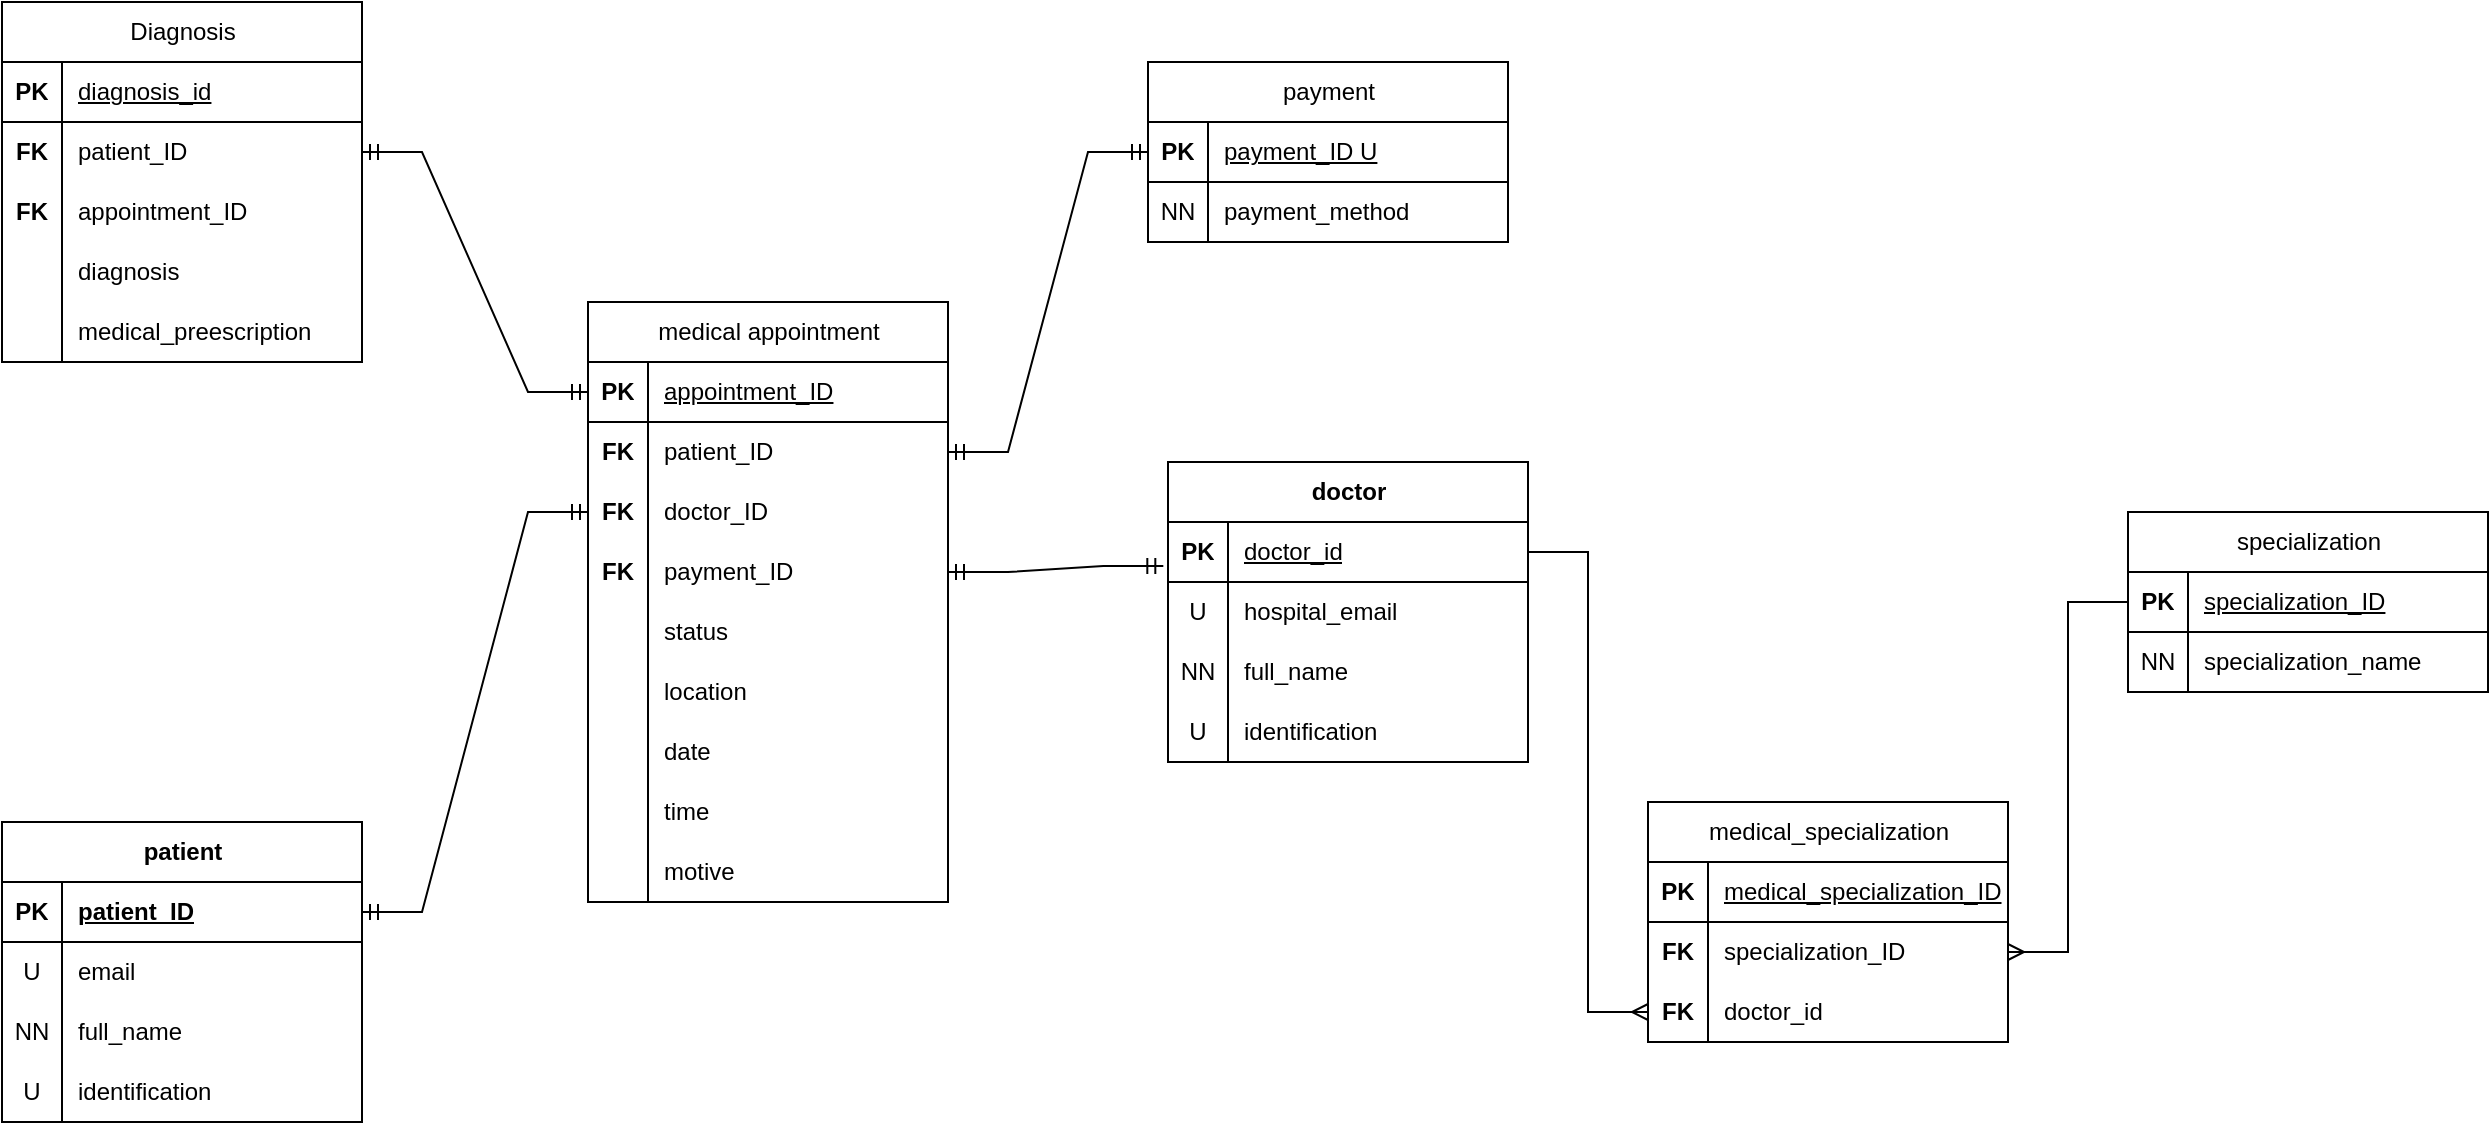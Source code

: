 <mxfile version="28.0.9">
  <diagram name="Página-1" id="daGc8W8htnQfFGSrmeVQ">
    <mxGraphModel dx="2187" dy="1962" grid="1" gridSize="10" guides="1" tooltips="1" connect="1" arrows="1" fold="1" page="1" pageScale="1" pageWidth="827" pageHeight="1169" math="0" shadow="0">
      <root>
        <mxCell id="0" />
        <mxCell id="1" parent="0" />
        <mxCell id="y4uHBtFfIk4YJ2L4lWPO-1" value="patient" style="shape=table;startSize=30;container=1;collapsible=1;childLayout=tableLayout;fixedRows=1;rowLines=0;fontStyle=1;align=center;resizeLast=1;html=1;" vertex="1" parent="1">
          <mxGeometry x="-503" y="170" width="180" height="150" as="geometry" />
        </mxCell>
        <mxCell id="y4uHBtFfIk4YJ2L4lWPO-2" value="" style="shape=tableRow;horizontal=0;startSize=0;swimlaneHead=0;swimlaneBody=0;fillColor=none;collapsible=0;dropTarget=0;points=[[0,0.5],[1,0.5]];portConstraint=eastwest;top=0;left=0;right=0;bottom=1;" vertex="1" parent="y4uHBtFfIk4YJ2L4lWPO-1">
          <mxGeometry y="30" width="180" height="30" as="geometry" />
        </mxCell>
        <mxCell id="y4uHBtFfIk4YJ2L4lWPO-3" value="PK" style="shape=partialRectangle;connectable=0;fillColor=none;top=0;left=0;bottom=0;right=0;fontStyle=1;overflow=hidden;whiteSpace=wrap;html=1;" vertex="1" parent="y4uHBtFfIk4YJ2L4lWPO-2">
          <mxGeometry width="30" height="30" as="geometry">
            <mxRectangle width="30" height="30" as="alternateBounds" />
          </mxGeometry>
        </mxCell>
        <mxCell id="y4uHBtFfIk4YJ2L4lWPO-4" value="patient_ID" style="shape=partialRectangle;connectable=0;fillColor=none;top=0;left=0;bottom=0;right=0;align=left;spacingLeft=6;fontStyle=5;overflow=hidden;whiteSpace=wrap;html=1;" vertex="1" parent="y4uHBtFfIk4YJ2L4lWPO-2">
          <mxGeometry x="30" width="150" height="30" as="geometry">
            <mxRectangle width="150" height="30" as="alternateBounds" />
          </mxGeometry>
        </mxCell>
        <mxCell id="y4uHBtFfIk4YJ2L4lWPO-5" value="" style="shape=tableRow;horizontal=0;startSize=0;swimlaneHead=0;swimlaneBody=0;fillColor=none;collapsible=0;dropTarget=0;points=[[0,0.5],[1,0.5]];portConstraint=eastwest;top=0;left=0;right=0;bottom=0;" vertex="1" parent="y4uHBtFfIk4YJ2L4lWPO-1">
          <mxGeometry y="60" width="180" height="30" as="geometry" />
        </mxCell>
        <mxCell id="y4uHBtFfIk4YJ2L4lWPO-6" value="U" style="shape=partialRectangle;connectable=0;fillColor=none;top=0;left=0;bottom=0;right=0;editable=1;overflow=hidden;whiteSpace=wrap;html=1;" vertex="1" parent="y4uHBtFfIk4YJ2L4lWPO-5">
          <mxGeometry width="30" height="30" as="geometry">
            <mxRectangle width="30" height="30" as="alternateBounds" />
          </mxGeometry>
        </mxCell>
        <mxCell id="y4uHBtFfIk4YJ2L4lWPO-7" value="email" style="shape=partialRectangle;connectable=0;fillColor=none;top=0;left=0;bottom=0;right=0;align=left;spacingLeft=6;overflow=hidden;whiteSpace=wrap;html=1;" vertex="1" parent="y4uHBtFfIk4YJ2L4lWPO-5">
          <mxGeometry x="30" width="150" height="30" as="geometry">
            <mxRectangle width="150" height="30" as="alternateBounds" />
          </mxGeometry>
        </mxCell>
        <mxCell id="y4uHBtFfIk4YJ2L4lWPO-8" value="" style="shape=tableRow;horizontal=0;startSize=0;swimlaneHead=0;swimlaneBody=0;fillColor=none;collapsible=0;dropTarget=0;points=[[0,0.5],[1,0.5]];portConstraint=eastwest;top=0;left=0;right=0;bottom=0;" vertex="1" parent="y4uHBtFfIk4YJ2L4lWPO-1">
          <mxGeometry y="90" width="180" height="30" as="geometry" />
        </mxCell>
        <mxCell id="y4uHBtFfIk4YJ2L4lWPO-9" value="NN" style="shape=partialRectangle;connectable=0;fillColor=none;top=0;left=0;bottom=0;right=0;editable=1;overflow=hidden;whiteSpace=wrap;html=1;" vertex="1" parent="y4uHBtFfIk4YJ2L4lWPO-8">
          <mxGeometry width="30" height="30" as="geometry">
            <mxRectangle width="30" height="30" as="alternateBounds" />
          </mxGeometry>
        </mxCell>
        <mxCell id="y4uHBtFfIk4YJ2L4lWPO-10" value="&lt;span style=&quot;text-align: center;&quot;&gt;full_name&lt;/span&gt;" style="shape=partialRectangle;connectable=0;fillColor=none;top=0;left=0;bottom=0;right=0;align=left;spacingLeft=6;overflow=hidden;whiteSpace=wrap;html=1;" vertex="1" parent="y4uHBtFfIk4YJ2L4lWPO-8">
          <mxGeometry x="30" width="150" height="30" as="geometry">
            <mxRectangle width="150" height="30" as="alternateBounds" />
          </mxGeometry>
        </mxCell>
        <mxCell id="y4uHBtFfIk4YJ2L4lWPO-11" value="" style="shape=tableRow;horizontal=0;startSize=0;swimlaneHead=0;swimlaneBody=0;fillColor=none;collapsible=0;dropTarget=0;points=[[0,0.5],[1,0.5]];portConstraint=eastwest;top=0;left=0;right=0;bottom=0;" vertex="1" parent="y4uHBtFfIk4YJ2L4lWPO-1">
          <mxGeometry y="120" width="180" height="30" as="geometry" />
        </mxCell>
        <mxCell id="y4uHBtFfIk4YJ2L4lWPO-12" value="U" style="shape=partialRectangle;connectable=0;fillColor=none;top=0;left=0;bottom=0;right=0;editable=1;overflow=hidden;whiteSpace=wrap;html=1;" vertex="1" parent="y4uHBtFfIk4YJ2L4lWPO-11">
          <mxGeometry width="30" height="30" as="geometry">
            <mxRectangle width="30" height="30" as="alternateBounds" />
          </mxGeometry>
        </mxCell>
        <mxCell id="y4uHBtFfIk4YJ2L4lWPO-13" value="&lt;span style=&quot;text-align: center;&quot;&gt;identification&lt;/span&gt;" style="shape=partialRectangle;connectable=0;fillColor=none;top=0;left=0;bottom=0;right=0;align=left;spacingLeft=6;overflow=hidden;whiteSpace=wrap;html=1;" vertex="1" parent="y4uHBtFfIk4YJ2L4lWPO-11">
          <mxGeometry x="30" width="150" height="30" as="geometry">
            <mxRectangle width="150" height="30" as="alternateBounds" />
          </mxGeometry>
        </mxCell>
        <mxCell id="y4uHBtFfIk4YJ2L4lWPO-14" value="doctor" style="shape=table;startSize=30;container=1;collapsible=1;childLayout=tableLayout;fixedRows=1;rowLines=0;fontStyle=1;align=center;resizeLast=1;html=1;" vertex="1" parent="1">
          <mxGeometry x="80" y="-10" width="180" height="150" as="geometry" />
        </mxCell>
        <mxCell id="y4uHBtFfIk4YJ2L4lWPO-15" value="" style="shape=tableRow;horizontal=0;startSize=0;swimlaneHead=0;swimlaneBody=0;fillColor=none;collapsible=0;dropTarget=0;points=[[0,0.5],[1,0.5]];portConstraint=eastwest;top=0;left=0;right=0;bottom=1;" vertex="1" parent="y4uHBtFfIk4YJ2L4lWPO-14">
          <mxGeometry y="30" width="180" height="30" as="geometry" />
        </mxCell>
        <mxCell id="y4uHBtFfIk4YJ2L4lWPO-16" value="PK" style="shape=partialRectangle;connectable=0;fillColor=none;top=0;left=0;bottom=0;right=0;fontStyle=1;overflow=hidden;whiteSpace=wrap;html=1;" vertex="1" parent="y4uHBtFfIk4YJ2L4lWPO-15">
          <mxGeometry width="30" height="30" as="geometry">
            <mxRectangle width="30" height="30" as="alternateBounds" />
          </mxGeometry>
        </mxCell>
        <mxCell id="y4uHBtFfIk4YJ2L4lWPO-17" value="&lt;span style=&quot;font-weight: 400; text-align: center;&quot;&gt;doctor_id&lt;/span&gt;" style="shape=partialRectangle;connectable=0;fillColor=none;top=0;left=0;bottom=0;right=0;align=left;spacingLeft=6;fontStyle=5;overflow=hidden;whiteSpace=wrap;html=1;" vertex="1" parent="y4uHBtFfIk4YJ2L4lWPO-15">
          <mxGeometry x="30" width="150" height="30" as="geometry">
            <mxRectangle width="150" height="30" as="alternateBounds" />
          </mxGeometry>
        </mxCell>
        <mxCell id="y4uHBtFfIk4YJ2L4lWPO-18" value="" style="shape=tableRow;horizontal=0;startSize=0;swimlaneHead=0;swimlaneBody=0;fillColor=none;collapsible=0;dropTarget=0;points=[[0,0.5],[1,0.5]];portConstraint=eastwest;top=0;left=0;right=0;bottom=0;" vertex="1" parent="y4uHBtFfIk4YJ2L4lWPO-14">
          <mxGeometry y="60" width="180" height="30" as="geometry" />
        </mxCell>
        <mxCell id="y4uHBtFfIk4YJ2L4lWPO-19" value="U" style="shape=partialRectangle;connectable=0;fillColor=none;top=0;left=0;bottom=0;right=0;editable=1;overflow=hidden;whiteSpace=wrap;html=1;" vertex="1" parent="y4uHBtFfIk4YJ2L4lWPO-18">
          <mxGeometry width="30" height="30" as="geometry">
            <mxRectangle width="30" height="30" as="alternateBounds" />
          </mxGeometry>
        </mxCell>
        <mxCell id="y4uHBtFfIk4YJ2L4lWPO-20" value="hospital_email" style="shape=partialRectangle;connectable=0;fillColor=none;top=0;left=0;bottom=0;right=0;align=left;spacingLeft=6;overflow=hidden;whiteSpace=wrap;html=1;" vertex="1" parent="y4uHBtFfIk4YJ2L4lWPO-18">
          <mxGeometry x="30" width="150" height="30" as="geometry">
            <mxRectangle width="150" height="30" as="alternateBounds" />
          </mxGeometry>
        </mxCell>
        <mxCell id="y4uHBtFfIk4YJ2L4lWPO-21" value="" style="shape=tableRow;horizontal=0;startSize=0;swimlaneHead=0;swimlaneBody=0;fillColor=none;collapsible=0;dropTarget=0;points=[[0,0.5],[1,0.5]];portConstraint=eastwest;top=0;left=0;right=0;bottom=0;" vertex="1" parent="y4uHBtFfIk4YJ2L4lWPO-14">
          <mxGeometry y="90" width="180" height="30" as="geometry" />
        </mxCell>
        <mxCell id="y4uHBtFfIk4YJ2L4lWPO-22" value="NN" style="shape=partialRectangle;connectable=0;fillColor=none;top=0;left=0;bottom=0;right=0;editable=1;overflow=hidden;whiteSpace=wrap;html=1;" vertex="1" parent="y4uHBtFfIk4YJ2L4lWPO-21">
          <mxGeometry width="30" height="30" as="geometry">
            <mxRectangle width="30" height="30" as="alternateBounds" />
          </mxGeometry>
        </mxCell>
        <mxCell id="y4uHBtFfIk4YJ2L4lWPO-23" value="&lt;span style=&quot;text-align: center;&quot;&gt;full_name&lt;/span&gt;" style="shape=partialRectangle;connectable=0;fillColor=none;top=0;left=0;bottom=0;right=0;align=left;spacingLeft=6;overflow=hidden;whiteSpace=wrap;html=1;" vertex="1" parent="y4uHBtFfIk4YJ2L4lWPO-21">
          <mxGeometry x="30" width="150" height="30" as="geometry">
            <mxRectangle width="150" height="30" as="alternateBounds" />
          </mxGeometry>
        </mxCell>
        <mxCell id="y4uHBtFfIk4YJ2L4lWPO-24" value="" style="shape=tableRow;horizontal=0;startSize=0;swimlaneHead=0;swimlaneBody=0;fillColor=none;collapsible=0;dropTarget=0;points=[[0,0.5],[1,0.5]];portConstraint=eastwest;top=0;left=0;right=0;bottom=0;" vertex="1" parent="y4uHBtFfIk4YJ2L4lWPO-14">
          <mxGeometry y="120" width="180" height="30" as="geometry" />
        </mxCell>
        <mxCell id="y4uHBtFfIk4YJ2L4lWPO-25" value="U" style="shape=partialRectangle;connectable=0;fillColor=none;top=0;left=0;bottom=0;right=0;editable=1;overflow=hidden;whiteSpace=wrap;html=1;" vertex="1" parent="y4uHBtFfIk4YJ2L4lWPO-24">
          <mxGeometry width="30" height="30" as="geometry">
            <mxRectangle width="30" height="30" as="alternateBounds" />
          </mxGeometry>
        </mxCell>
        <mxCell id="y4uHBtFfIk4YJ2L4lWPO-26" value="&lt;span style=&quot;text-align: center;&quot;&gt;identification&lt;/span&gt;" style="shape=partialRectangle;connectable=0;fillColor=none;top=0;left=0;bottom=0;right=0;align=left;spacingLeft=6;overflow=hidden;whiteSpace=wrap;html=1;" vertex="1" parent="y4uHBtFfIk4YJ2L4lWPO-24">
          <mxGeometry x="30" width="150" height="30" as="geometry">
            <mxRectangle width="150" height="30" as="alternateBounds" />
          </mxGeometry>
        </mxCell>
        <mxCell id="y4uHBtFfIk4YJ2L4lWPO-27" value="&lt;span style=&quot;font-weight: 400; text-wrap-mode: wrap;&quot;&gt;specialization&lt;/span&gt;" style="shape=table;startSize=30;container=1;collapsible=1;childLayout=tableLayout;fixedRows=1;rowLines=0;fontStyle=1;align=center;resizeLast=1;html=1;" vertex="1" parent="1">
          <mxGeometry x="560" y="15" width="180" height="90" as="geometry" />
        </mxCell>
        <mxCell id="y4uHBtFfIk4YJ2L4lWPO-28" value="" style="shape=tableRow;horizontal=0;startSize=0;swimlaneHead=0;swimlaneBody=0;fillColor=none;collapsible=0;dropTarget=0;points=[[0,0.5],[1,0.5]];portConstraint=eastwest;top=0;left=0;right=0;bottom=1;" vertex="1" parent="y4uHBtFfIk4YJ2L4lWPO-27">
          <mxGeometry y="30" width="180" height="30" as="geometry" />
        </mxCell>
        <mxCell id="y4uHBtFfIk4YJ2L4lWPO-29" value="PK" style="shape=partialRectangle;connectable=0;fillColor=none;top=0;left=0;bottom=0;right=0;fontStyle=1;overflow=hidden;whiteSpace=wrap;html=1;" vertex="1" parent="y4uHBtFfIk4YJ2L4lWPO-28">
          <mxGeometry width="30" height="30" as="geometry">
            <mxRectangle width="30" height="30" as="alternateBounds" />
          </mxGeometry>
        </mxCell>
        <mxCell id="y4uHBtFfIk4YJ2L4lWPO-30" value="&lt;span style=&quot;font-weight: 400; text-align: center;&quot;&gt;specialization_ID&lt;/span&gt;" style="shape=partialRectangle;connectable=0;fillColor=none;top=0;left=0;bottom=0;right=0;align=left;spacingLeft=6;fontStyle=5;overflow=hidden;whiteSpace=wrap;html=1;" vertex="1" parent="y4uHBtFfIk4YJ2L4lWPO-28">
          <mxGeometry x="30" width="150" height="30" as="geometry">
            <mxRectangle width="150" height="30" as="alternateBounds" />
          </mxGeometry>
        </mxCell>
        <mxCell id="y4uHBtFfIk4YJ2L4lWPO-31" value="" style="shape=tableRow;horizontal=0;startSize=0;swimlaneHead=0;swimlaneBody=0;fillColor=none;collapsible=0;dropTarget=0;points=[[0,0.5],[1,0.5]];portConstraint=eastwest;top=0;left=0;right=0;bottom=0;" vertex="1" parent="y4uHBtFfIk4YJ2L4lWPO-27">
          <mxGeometry y="60" width="180" height="30" as="geometry" />
        </mxCell>
        <mxCell id="y4uHBtFfIk4YJ2L4lWPO-32" value="NN" style="shape=partialRectangle;connectable=0;fillColor=none;top=0;left=0;bottom=0;right=0;editable=1;overflow=hidden;whiteSpace=wrap;html=1;" vertex="1" parent="y4uHBtFfIk4YJ2L4lWPO-31">
          <mxGeometry width="30" height="30" as="geometry">
            <mxRectangle width="30" height="30" as="alternateBounds" />
          </mxGeometry>
        </mxCell>
        <mxCell id="y4uHBtFfIk4YJ2L4lWPO-33" value="&lt;span style=&quot;text-align: center;&quot;&gt;specialization_name&lt;/span&gt;" style="shape=partialRectangle;connectable=0;fillColor=none;top=0;left=0;bottom=0;right=0;align=left;spacingLeft=6;overflow=hidden;whiteSpace=wrap;html=1;" vertex="1" parent="y4uHBtFfIk4YJ2L4lWPO-31">
          <mxGeometry x="30" width="150" height="30" as="geometry">
            <mxRectangle width="150" height="30" as="alternateBounds" />
          </mxGeometry>
        </mxCell>
        <mxCell id="y4uHBtFfIk4YJ2L4lWPO-40" value="&lt;span style=&quot;font-weight: 400; text-wrap-mode: wrap;&quot;&gt;medical_specialization&lt;/span&gt;" style="shape=table;startSize=30;container=1;collapsible=1;childLayout=tableLayout;fixedRows=1;rowLines=0;fontStyle=1;align=center;resizeLast=1;html=1;" vertex="1" parent="1">
          <mxGeometry x="320" y="160" width="180" height="120" as="geometry" />
        </mxCell>
        <mxCell id="y4uHBtFfIk4YJ2L4lWPO-41" value="" style="shape=tableRow;horizontal=0;startSize=0;swimlaneHead=0;swimlaneBody=0;fillColor=none;collapsible=0;dropTarget=0;points=[[0,0.5],[1,0.5]];portConstraint=eastwest;top=0;left=0;right=0;bottom=1;" vertex="1" parent="y4uHBtFfIk4YJ2L4lWPO-40">
          <mxGeometry y="30" width="180" height="30" as="geometry" />
        </mxCell>
        <mxCell id="y4uHBtFfIk4YJ2L4lWPO-42" value="PK" style="shape=partialRectangle;connectable=0;fillColor=none;top=0;left=0;bottom=0;right=0;fontStyle=1;overflow=hidden;whiteSpace=wrap;html=1;" vertex="1" parent="y4uHBtFfIk4YJ2L4lWPO-41">
          <mxGeometry width="30" height="30" as="geometry">
            <mxRectangle width="30" height="30" as="alternateBounds" />
          </mxGeometry>
        </mxCell>
        <mxCell id="y4uHBtFfIk4YJ2L4lWPO-43" value="&lt;span style=&quot;font-weight: 400; text-align: center;&quot;&gt;medical_specialization_ID&lt;/span&gt;" style="shape=partialRectangle;connectable=0;fillColor=none;top=0;left=0;bottom=0;right=0;align=left;spacingLeft=6;fontStyle=5;overflow=hidden;whiteSpace=wrap;html=1;" vertex="1" parent="y4uHBtFfIk4YJ2L4lWPO-41">
          <mxGeometry x="30" width="150" height="30" as="geometry">
            <mxRectangle width="150" height="30" as="alternateBounds" />
          </mxGeometry>
        </mxCell>
        <mxCell id="y4uHBtFfIk4YJ2L4lWPO-44" value="" style="shape=tableRow;horizontal=0;startSize=0;swimlaneHead=0;swimlaneBody=0;fillColor=none;collapsible=0;dropTarget=0;points=[[0,0.5],[1,0.5]];portConstraint=eastwest;top=0;left=0;right=0;bottom=0;" vertex="1" parent="y4uHBtFfIk4YJ2L4lWPO-40">
          <mxGeometry y="60" width="180" height="30" as="geometry" />
        </mxCell>
        <mxCell id="y4uHBtFfIk4YJ2L4lWPO-45" value="&lt;b&gt;FK&lt;/b&gt;" style="shape=partialRectangle;connectable=0;fillColor=none;top=0;left=0;bottom=0;right=0;editable=1;overflow=hidden;whiteSpace=wrap;html=1;" vertex="1" parent="y4uHBtFfIk4YJ2L4lWPO-44">
          <mxGeometry width="30" height="30" as="geometry">
            <mxRectangle width="30" height="30" as="alternateBounds" />
          </mxGeometry>
        </mxCell>
        <mxCell id="y4uHBtFfIk4YJ2L4lWPO-46" value="&lt;span style=&quot;text-align: center;&quot;&gt;specialization_ID&lt;/span&gt;" style="shape=partialRectangle;connectable=0;fillColor=none;top=0;left=0;bottom=0;right=0;align=left;spacingLeft=6;overflow=hidden;whiteSpace=wrap;html=1;" vertex="1" parent="y4uHBtFfIk4YJ2L4lWPO-44">
          <mxGeometry x="30" width="150" height="30" as="geometry">
            <mxRectangle width="150" height="30" as="alternateBounds" />
          </mxGeometry>
        </mxCell>
        <mxCell id="y4uHBtFfIk4YJ2L4lWPO-47" value="" style="shape=tableRow;horizontal=0;startSize=0;swimlaneHead=0;swimlaneBody=0;fillColor=none;collapsible=0;dropTarget=0;points=[[0,0.5],[1,0.5]];portConstraint=eastwest;top=0;left=0;right=0;bottom=0;" vertex="1" parent="y4uHBtFfIk4YJ2L4lWPO-40">
          <mxGeometry y="90" width="180" height="30" as="geometry" />
        </mxCell>
        <mxCell id="y4uHBtFfIk4YJ2L4lWPO-48" value="&lt;b&gt;FK&lt;/b&gt;" style="shape=partialRectangle;connectable=0;fillColor=none;top=0;left=0;bottom=0;right=0;editable=1;overflow=hidden;whiteSpace=wrap;html=1;" vertex="1" parent="y4uHBtFfIk4YJ2L4lWPO-47">
          <mxGeometry width="30" height="30" as="geometry">
            <mxRectangle width="30" height="30" as="alternateBounds" />
          </mxGeometry>
        </mxCell>
        <mxCell id="y4uHBtFfIk4YJ2L4lWPO-49" value="&lt;span style=&quot;text-align: center;&quot;&gt;doctor_id&lt;/span&gt;" style="shape=partialRectangle;connectable=0;fillColor=none;top=0;left=0;bottom=0;right=0;align=left;spacingLeft=6;overflow=hidden;whiteSpace=wrap;html=1;" vertex="1" parent="y4uHBtFfIk4YJ2L4lWPO-47">
          <mxGeometry x="30" width="150" height="30" as="geometry">
            <mxRectangle width="150" height="30" as="alternateBounds" />
          </mxGeometry>
        </mxCell>
        <mxCell id="y4uHBtFfIk4YJ2L4lWPO-53" value="&lt;span style=&quot;font-weight: 400; text-wrap-mode: wrap;&quot;&gt;payment&lt;/span&gt;" style="shape=table;startSize=30;container=1;collapsible=1;childLayout=tableLayout;fixedRows=1;rowLines=0;fontStyle=1;align=center;resizeLast=1;html=1;" vertex="1" parent="1">
          <mxGeometry x="70" y="-210" width="180" height="90" as="geometry" />
        </mxCell>
        <mxCell id="y4uHBtFfIk4YJ2L4lWPO-54" value="" style="shape=tableRow;horizontal=0;startSize=0;swimlaneHead=0;swimlaneBody=0;fillColor=none;collapsible=0;dropTarget=0;points=[[0,0.5],[1,0.5]];portConstraint=eastwest;top=0;left=0;right=0;bottom=1;" vertex="1" parent="y4uHBtFfIk4YJ2L4lWPO-53">
          <mxGeometry y="30" width="180" height="30" as="geometry" />
        </mxCell>
        <mxCell id="y4uHBtFfIk4YJ2L4lWPO-55" value="PK" style="shape=partialRectangle;connectable=0;fillColor=none;top=0;left=0;bottom=0;right=0;fontStyle=1;overflow=hidden;whiteSpace=wrap;html=1;" vertex="1" parent="y4uHBtFfIk4YJ2L4lWPO-54">
          <mxGeometry width="30" height="30" as="geometry">
            <mxRectangle width="30" height="30" as="alternateBounds" />
          </mxGeometry>
        </mxCell>
        <mxCell id="y4uHBtFfIk4YJ2L4lWPO-56" value="&lt;span style=&quot;font-weight: 400; text-align: center;&quot;&gt;payment_ID U&lt;/span&gt;" style="shape=partialRectangle;connectable=0;fillColor=none;top=0;left=0;bottom=0;right=0;align=left;spacingLeft=6;fontStyle=5;overflow=hidden;whiteSpace=wrap;html=1;" vertex="1" parent="y4uHBtFfIk4YJ2L4lWPO-54">
          <mxGeometry x="30" width="150" height="30" as="geometry">
            <mxRectangle width="150" height="30" as="alternateBounds" />
          </mxGeometry>
        </mxCell>
        <mxCell id="y4uHBtFfIk4YJ2L4lWPO-57" value="" style="shape=tableRow;horizontal=0;startSize=0;swimlaneHead=0;swimlaneBody=0;fillColor=none;collapsible=0;dropTarget=0;points=[[0,0.5],[1,0.5]];portConstraint=eastwest;top=0;left=0;right=0;bottom=0;" vertex="1" parent="y4uHBtFfIk4YJ2L4lWPO-53">
          <mxGeometry y="60" width="180" height="30" as="geometry" />
        </mxCell>
        <mxCell id="y4uHBtFfIk4YJ2L4lWPO-58" value="NN" style="shape=partialRectangle;connectable=0;fillColor=none;top=0;left=0;bottom=0;right=0;editable=1;overflow=hidden;whiteSpace=wrap;html=1;" vertex="1" parent="y4uHBtFfIk4YJ2L4lWPO-57">
          <mxGeometry width="30" height="30" as="geometry">
            <mxRectangle width="30" height="30" as="alternateBounds" />
          </mxGeometry>
        </mxCell>
        <mxCell id="y4uHBtFfIk4YJ2L4lWPO-59" value="&lt;span style=&quot;text-align: center;&quot;&gt;payment_method&lt;/span&gt;" style="shape=partialRectangle;connectable=0;fillColor=none;top=0;left=0;bottom=0;right=0;align=left;spacingLeft=6;overflow=hidden;whiteSpace=wrap;html=1;" vertex="1" parent="y4uHBtFfIk4YJ2L4lWPO-57">
          <mxGeometry x="30" width="150" height="30" as="geometry">
            <mxRectangle width="150" height="30" as="alternateBounds" />
          </mxGeometry>
        </mxCell>
        <mxCell id="y4uHBtFfIk4YJ2L4lWPO-60" value="&lt;span style=&quot;font-weight: 400; text-wrap-mode: wrap;&quot;&gt;medical appointment&lt;/span&gt;" style="shape=table;startSize=30;container=1;collapsible=1;childLayout=tableLayout;fixedRows=1;rowLines=0;fontStyle=1;align=center;resizeLast=1;html=1;" vertex="1" parent="1">
          <mxGeometry x="-210" y="-90" width="180" height="300" as="geometry" />
        </mxCell>
        <mxCell id="y4uHBtFfIk4YJ2L4lWPO-61" value="" style="shape=tableRow;horizontal=0;startSize=0;swimlaneHead=0;swimlaneBody=0;fillColor=none;collapsible=0;dropTarget=0;points=[[0,0.5],[1,0.5]];portConstraint=eastwest;top=0;left=0;right=0;bottom=1;" vertex="1" parent="y4uHBtFfIk4YJ2L4lWPO-60">
          <mxGeometry y="30" width="180" height="30" as="geometry" />
        </mxCell>
        <mxCell id="y4uHBtFfIk4YJ2L4lWPO-62" value="PK" style="shape=partialRectangle;connectable=0;fillColor=none;top=0;left=0;bottom=0;right=0;fontStyle=1;overflow=hidden;whiteSpace=wrap;html=1;" vertex="1" parent="y4uHBtFfIk4YJ2L4lWPO-61">
          <mxGeometry width="30" height="30" as="geometry">
            <mxRectangle width="30" height="30" as="alternateBounds" />
          </mxGeometry>
        </mxCell>
        <mxCell id="y4uHBtFfIk4YJ2L4lWPO-63" value="&lt;span style=&quot;font-weight: 400; text-align: center;&quot;&gt;appointment_ID&lt;/span&gt;" style="shape=partialRectangle;connectable=0;fillColor=none;top=0;left=0;bottom=0;right=0;align=left;spacingLeft=6;fontStyle=5;overflow=hidden;whiteSpace=wrap;html=1;" vertex="1" parent="y4uHBtFfIk4YJ2L4lWPO-61">
          <mxGeometry x="30" width="150" height="30" as="geometry">
            <mxRectangle width="150" height="30" as="alternateBounds" />
          </mxGeometry>
        </mxCell>
        <mxCell id="y4uHBtFfIk4YJ2L4lWPO-64" value="" style="shape=tableRow;horizontal=0;startSize=0;swimlaneHead=0;swimlaneBody=0;fillColor=none;collapsible=0;dropTarget=0;points=[[0,0.5],[1,0.5]];portConstraint=eastwest;top=0;left=0;right=0;bottom=0;" vertex="1" parent="y4uHBtFfIk4YJ2L4lWPO-60">
          <mxGeometry y="60" width="180" height="30" as="geometry" />
        </mxCell>
        <mxCell id="y4uHBtFfIk4YJ2L4lWPO-65" value="&lt;b&gt;FK&lt;/b&gt;" style="shape=partialRectangle;connectable=0;fillColor=none;top=0;left=0;bottom=0;right=0;editable=1;overflow=hidden;whiteSpace=wrap;html=1;" vertex="1" parent="y4uHBtFfIk4YJ2L4lWPO-64">
          <mxGeometry width="30" height="30" as="geometry">
            <mxRectangle width="30" height="30" as="alternateBounds" />
          </mxGeometry>
        </mxCell>
        <mxCell id="y4uHBtFfIk4YJ2L4lWPO-66" value="&lt;div style=&quot;text-align: center;&quot;&gt;patient_ID&lt;/div&gt;" style="shape=partialRectangle;connectable=0;fillColor=none;top=0;left=0;bottom=0;right=0;align=left;spacingLeft=6;overflow=hidden;whiteSpace=wrap;html=1;" vertex="1" parent="y4uHBtFfIk4YJ2L4lWPO-64">
          <mxGeometry x="30" width="150" height="30" as="geometry">
            <mxRectangle width="150" height="30" as="alternateBounds" />
          </mxGeometry>
        </mxCell>
        <mxCell id="y4uHBtFfIk4YJ2L4lWPO-67" value="" style="shape=tableRow;horizontal=0;startSize=0;swimlaneHead=0;swimlaneBody=0;fillColor=none;collapsible=0;dropTarget=0;points=[[0,0.5],[1,0.5]];portConstraint=eastwest;top=0;left=0;right=0;bottom=0;" vertex="1" parent="y4uHBtFfIk4YJ2L4lWPO-60">
          <mxGeometry y="90" width="180" height="30" as="geometry" />
        </mxCell>
        <mxCell id="y4uHBtFfIk4YJ2L4lWPO-68" value="&lt;b&gt;FK&lt;/b&gt;" style="shape=partialRectangle;connectable=0;fillColor=none;top=0;left=0;bottom=0;right=0;editable=1;overflow=hidden;whiteSpace=wrap;html=1;" vertex="1" parent="y4uHBtFfIk4YJ2L4lWPO-67">
          <mxGeometry width="30" height="30" as="geometry">
            <mxRectangle width="30" height="30" as="alternateBounds" />
          </mxGeometry>
        </mxCell>
        <mxCell id="y4uHBtFfIk4YJ2L4lWPO-69" value="&lt;span style=&quot;text-align: center;&quot;&gt;doctor_ID&lt;/span&gt;" style="shape=partialRectangle;connectable=0;fillColor=none;top=0;left=0;bottom=0;right=0;align=left;spacingLeft=6;overflow=hidden;whiteSpace=wrap;html=1;" vertex="1" parent="y4uHBtFfIk4YJ2L4lWPO-67">
          <mxGeometry x="30" width="150" height="30" as="geometry">
            <mxRectangle width="150" height="30" as="alternateBounds" />
          </mxGeometry>
        </mxCell>
        <mxCell id="y4uHBtFfIk4YJ2L4lWPO-70" value="" style="shape=tableRow;horizontal=0;startSize=0;swimlaneHead=0;swimlaneBody=0;fillColor=none;collapsible=0;dropTarget=0;points=[[0,0.5],[1,0.5]];portConstraint=eastwest;top=0;left=0;right=0;bottom=0;" vertex="1" parent="y4uHBtFfIk4YJ2L4lWPO-60">
          <mxGeometry y="120" width="180" height="30" as="geometry" />
        </mxCell>
        <mxCell id="y4uHBtFfIk4YJ2L4lWPO-71" value="&lt;b&gt;FK&lt;/b&gt;" style="shape=partialRectangle;connectable=0;fillColor=none;top=0;left=0;bottom=0;right=0;editable=1;overflow=hidden;whiteSpace=wrap;html=1;" vertex="1" parent="y4uHBtFfIk4YJ2L4lWPO-70">
          <mxGeometry width="30" height="30" as="geometry">
            <mxRectangle width="30" height="30" as="alternateBounds" />
          </mxGeometry>
        </mxCell>
        <mxCell id="y4uHBtFfIk4YJ2L4lWPO-72" value="&lt;span style=&quot;text-align: center;&quot;&gt;payment_ID&lt;/span&gt;" style="shape=partialRectangle;connectable=0;fillColor=none;top=0;left=0;bottom=0;right=0;align=left;spacingLeft=6;overflow=hidden;whiteSpace=wrap;html=1;" vertex="1" parent="y4uHBtFfIk4YJ2L4lWPO-70">
          <mxGeometry x="30" width="150" height="30" as="geometry">
            <mxRectangle width="150" height="30" as="alternateBounds" />
          </mxGeometry>
        </mxCell>
        <mxCell id="y4uHBtFfIk4YJ2L4lWPO-88" style="shape=tableRow;horizontal=0;startSize=0;swimlaneHead=0;swimlaneBody=0;fillColor=none;collapsible=0;dropTarget=0;points=[[0,0.5],[1,0.5]];portConstraint=eastwest;top=0;left=0;right=0;bottom=0;" vertex="1" parent="y4uHBtFfIk4YJ2L4lWPO-60">
          <mxGeometry y="150" width="180" height="30" as="geometry" />
        </mxCell>
        <mxCell id="y4uHBtFfIk4YJ2L4lWPO-89" style="shape=partialRectangle;connectable=0;fillColor=none;top=0;left=0;bottom=0;right=0;editable=1;overflow=hidden;whiteSpace=wrap;html=1;" vertex="1" parent="y4uHBtFfIk4YJ2L4lWPO-88">
          <mxGeometry width="30" height="30" as="geometry">
            <mxRectangle width="30" height="30" as="alternateBounds" />
          </mxGeometry>
        </mxCell>
        <mxCell id="y4uHBtFfIk4YJ2L4lWPO-90" value="&lt;span style=&quot;text-align: center;&quot;&gt;status&lt;/span&gt;" style="shape=partialRectangle;connectable=0;fillColor=none;top=0;left=0;bottom=0;right=0;align=left;spacingLeft=6;overflow=hidden;whiteSpace=wrap;html=1;" vertex="1" parent="y4uHBtFfIk4YJ2L4lWPO-88">
          <mxGeometry x="30" width="150" height="30" as="geometry">
            <mxRectangle width="150" height="30" as="alternateBounds" />
          </mxGeometry>
        </mxCell>
        <mxCell id="y4uHBtFfIk4YJ2L4lWPO-85" style="shape=tableRow;horizontal=0;startSize=0;swimlaneHead=0;swimlaneBody=0;fillColor=none;collapsible=0;dropTarget=0;points=[[0,0.5],[1,0.5]];portConstraint=eastwest;top=0;left=0;right=0;bottom=0;" vertex="1" parent="y4uHBtFfIk4YJ2L4lWPO-60">
          <mxGeometry y="180" width="180" height="30" as="geometry" />
        </mxCell>
        <mxCell id="y4uHBtFfIk4YJ2L4lWPO-86" style="shape=partialRectangle;connectable=0;fillColor=none;top=0;left=0;bottom=0;right=0;editable=1;overflow=hidden;whiteSpace=wrap;html=1;" vertex="1" parent="y4uHBtFfIk4YJ2L4lWPO-85">
          <mxGeometry width="30" height="30" as="geometry">
            <mxRectangle width="30" height="30" as="alternateBounds" />
          </mxGeometry>
        </mxCell>
        <mxCell id="y4uHBtFfIk4YJ2L4lWPO-87" value="&lt;span style=&quot;text-align: center;&quot;&gt;location&lt;/span&gt;" style="shape=partialRectangle;connectable=0;fillColor=none;top=0;left=0;bottom=0;right=0;align=left;spacingLeft=6;overflow=hidden;whiteSpace=wrap;html=1;" vertex="1" parent="y4uHBtFfIk4YJ2L4lWPO-85">
          <mxGeometry x="30" width="150" height="30" as="geometry">
            <mxRectangle width="150" height="30" as="alternateBounds" />
          </mxGeometry>
        </mxCell>
        <mxCell id="y4uHBtFfIk4YJ2L4lWPO-82" style="shape=tableRow;horizontal=0;startSize=0;swimlaneHead=0;swimlaneBody=0;fillColor=none;collapsible=0;dropTarget=0;points=[[0,0.5],[1,0.5]];portConstraint=eastwest;top=0;left=0;right=0;bottom=0;" vertex="1" parent="y4uHBtFfIk4YJ2L4lWPO-60">
          <mxGeometry y="210" width="180" height="30" as="geometry" />
        </mxCell>
        <mxCell id="y4uHBtFfIk4YJ2L4lWPO-83" style="shape=partialRectangle;connectable=0;fillColor=none;top=0;left=0;bottom=0;right=0;editable=1;overflow=hidden;whiteSpace=wrap;html=1;" vertex="1" parent="y4uHBtFfIk4YJ2L4lWPO-82">
          <mxGeometry width="30" height="30" as="geometry">
            <mxRectangle width="30" height="30" as="alternateBounds" />
          </mxGeometry>
        </mxCell>
        <mxCell id="y4uHBtFfIk4YJ2L4lWPO-84" value="&lt;span style=&quot;text-align: center;&quot;&gt;date&lt;/span&gt;" style="shape=partialRectangle;connectable=0;fillColor=none;top=0;left=0;bottom=0;right=0;align=left;spacingLeft=6;overflow=hidden;whiteSpace=wrap;html=1;" vertex="1" parent="y4uHBtFfIk4YJ2L4lWPO-82">
          <mxGeometry x="30" width="150" height="30" as="geometry">
            <mxRectangle width="150" height="30" as="alternateBounds" />
          </mxGeometry>
        </mxCell>
        <mxCell id="y4uHBtFfIk4YJ2L4lWPO-79" style="shape=tableRow;horizontal=0;startSize=0;swimlaneHead=0;swimlaneBody=0;fillColor=none;collapsible=0;dropTarget=0;points=[[0,0.5],[1,0.5]];portConstraint=eastwest;top=0;left=0;right=0;bottom=0;" vertex="1" parent="y4uHBtFfIk4YJ2L4lWPO-60">
          <mxGeometry y="240" width="180" height="30" as="geometry" />
        </mxCell>
        <mxCell id="y4uHBtFfIk4YJ2L4lWPO-80" style="shape=partialRectangle;connectable=0;fillColor=none;top=0;left=0;bottom=0;right=0;editable=1;overflow=hidden;whiteSpace=wrap;html=1;" vertex="1" parent="y4uHBtFfIk4YJ2L4lWPO-79">
          <mxGeometry width="30" height="30" as="geometry">
            <mxRectangle width="30" height="30" as="alternateBounds" />
          </mxGeometry>
        </mxCell>
        <mxCell id="y4uHBtFfIk4YJ2L4lWPO-81" value="&lt;span style=&quot;text-align: center;&quot;&gt;time&lt;/span&gt;" style="shape=partialRectangle;connectable=0;fillColor=none;top=0;left=0;bottom=0;right=0;align=left;spacingLeft=6;overflow=hidden;whiteSpace=wrap;html=1;" vertex="1" parent="y4uHBtFfIk4YJ2L4lWPO-79">
          <mxGeometry x="30" width="150" height="30" as="geometry">
            <mxRectangle width="150" height="30" as="alternateBounds" />
          </mxGeometry>
        </mxCell>
        <mxCell id="y4uHBtFfIk4YJ2L4lWPO-91" style="shape=tableRow;horizontal=0;startSize=0;swimlaneHead=0;swimlaneBody=0;fillColor=none;collapsible=0;dropTarget=0;points=[[0,0.5],[1,0.5]];portConstraint=eastwest;top=0;left=0;right=0;bottom=0;" vertex="1" parent="y4uHBtFfIk4YJ2L4lWPO-60">
          <mxGeometry y="270" width="180" height="30" as="geometry" />
        </mxCell>
        <mxCell id="y4uHBtFfIk4YJ2L4lWPO-92" style="shape=partialRectangle;connectable=0;fillColor=none;top=0;left=0;bottom=0;right=0;editable=1;overflow=hidden;whiteSpace=wrap;html=1;" vertex="1" parent="y4uHBtFfIk4YJ2L4lWPO-91">
          <mxGeometry width="30" height="30" as="geometry">
            <mxRectangle width="30" height="30" as="alternateBounds" />
          </mxGeometry>
        </mxCell>
        <mxCell id="y4uHBtFfIk4YJ2L4lWPO-93" value="&lt;span style=&quot;text-align: center;&quot;&gt;motive&lt;/span&gt;" style="shape=partialRectangle;connectable=0;fillColor=none;top=0;left=0;bottom=0;right=0;align=left;spacingLeft=6;overflow=hidden;whiteSpace=wrap;html=1;" vertex="1" parent="y4uHBtFfIk4YJ2L4lWPO-91">
          <mxGeometry x="30" width="150" height="30" as="geometry">
            <mxRectangle width="150" height="30" as="alternateBounds" />
          </mxGeometry>
        </mxCell>
        <mxCell id="y4uHBtFfIk4YJ2L4lWPO-94" value="&lt;span style=&quot;font-weight: 400; text-wrap-mode: wrap;&quot;&gt;Diagnosis&lt;/span&gt;" style="shape=table;startSize=30;container=1;collapsible=1;childLayout=tableLayout;fixedRows=1;rowLines=0;fontStyle=1;align=center;resizeLast=1;html=1;" vertex="1" parent="1">
          <mxGeometry x="-503" y="-240" width="180" height="180" as="geometry" />
        </mxCell>
        <mxCell id="y4uHBtFfIk4YJ2L4lWPO-95" value="" style="shape=tableRow;horizontal=0;startSize=0;swimlaneHead=0;swimlaneBody=0;fillColor=none;collapsible=0;dropTarget=0;points=[[0,0.5],[1,0.5]];portConstraint=eastwest;top=0;left=0;right=0;bottom=1;" vertex="1" parent="y4uHBtFfIk4YJ2L4lWPO-94">
          <mxGeometry y="30" width="180" height="30" as="geometry" />
        </mxCell>
        <mxCell id="y4uHBtFfIk4YJ2L4lWPO-96" value="PK" style="shape=partialRectangle;connectable=0;fillColor=none;top=0;left=0;bottom=0;right=0;fontStyle=1;overflow=hidden;whiteSpace=wrap;html=1;" vertex="1" parent="y4uHBtFfIk4YJ2L4lWPO-95">
          <mxGeometry width="30" height="30" as="geometry">
            <mxRectangle width="30" height="30" as="alternateBounds" />
          </mxGeometry>
        </mxCell>
        <mxCell id="y4uHBtFfIk4YJ2L4lWPO-97" value="&lt;span style=&quot;font-weight: 400; text-align: center;&quot;&gt;diagnosis_id&lt;/span&gt;" style="shape=partialRectangle;connectable=0;fillColor=none;top=0;left=0;bottom=0;right=0;align=left;spacingLeft=6;fontStyle=5;overflow=hidden;whiteSpace=wrap;html=1;" vertex="1" parent="y4uHBtFfIk4YJ2L4lWPO-95">
          <mxGeometry x="30" width="150" height="30" as="geometry">
            <mxRectangle width="150" height="30" as="alternateBounds" />
          </mxGeometry>
        </mxCell>
        <mxCell id="y4uHBtFfIk4YJ2L4lWPO-98" value="" style="shape=tableRow;horizontal=0;startSize=0;swimlaneHead=0;swimlaneBody=0;fillColor=none;collapsible=0;dropTarget=0;points=[[0,0.5],[1,0.5]];portConstraint=eastwest;top=0;left=0;right=0;bottom=0;" vertex="1" parent="y4uHBtFfIk4YJ2L4lWPO-94">
          <mxGeometry y="60" width="180" height="30" as="geometry" />
        </mxCell>
        <mxCell id="y4uHBtFfIk4YJ2L4lWPO-99" value="&lt;b&gt;FK&lt;/b&gt;" style="shape=partialRectangle;connectable=0;fillColor=none;top=0;left=0;bottom=0;right=0;editable=1;overflow=hidden;whiteSpace=wrap;html=1;" vertex="1" parent="y4uHBtFfIk4YJ2L4lWPO-98">
          <mxGeometry width="30" height="30" as="geometry">
            <mxRectangle width="30" height="30" as="alternateBounds" />
          </mxGeometry>
        </mxCell>
        <mxCell id="y4uHBtFfIk4YJ2L4lWPO-100" value="&lt;div style=&quot;text-align: center;&quot;&gt;patient_ID&lt;/div&gt;" style="shape=partialRectangle;connectable=0;fillColor=none;top=0;left=0;bottom=0;right=0;align=left;spacingLeft=6;overflow=hidden;whiteSpace=wrap;html=1;" vertex="1" parent="y4uHBtFfIk4YJ2L4lWPO-98">
          <mxGeometry x="30" width="150" height="30" as="geometry">
            <mxRectangle width="150" height="30" as="alternateBounds" />
          </mxGeometry>
        </mxCell>
        <mxCell id="y4uHBtFfIk4YJ2L4lWPO-101" value="" style="shape=tableRow;horizontal=0;startSize=0;swimlaneHead=0;swimlaneBody=0;fillColor=none;collapsible=0;dropTarget=0;points=[[0,0.5],[1,0.5]];portConstraint=eastwest;top=0;left=0;right=0;bottom=0;" vertex="1" parent="y4uHBtFfIk4YJ2L4lWPO-94">
          <mxGeometry y="90" width="180" height="30" as="geometry" />
        </mxCell>
        <mxCell id="y4uHBtFfIk4YJ2L4lWPO-102" value="&lt;b&gt;FK&lt;/b&gt;" style="shape=partialRectangle;connectable=0;fillColor=none;top=0;left=0;bottom=0;right=0;editable=1;overflow=hidden;whiteSpace=wrap;html=1;" vertex="1" parent="y4uHBtFfIk4YJ2L4lWPO-101">
          <mxGeometry width="30" height="30" as="geometry">
            <mxRectangle width="30" height="30" as="alternateBounds" />
          </mxGeometry>
        </mxCell>
        <mxCell id="y4uHBtFfIk4YJ2L4lWPO-103" value="&lt;span style=&quot;text-align: center;&quot;&gt;appointment_ID&lt;/span&gt;" style="shape=partialRectangle;connectable=0;fillColor=none;top=0;left=0;bottom=0;right=0;align=left;spacingLeft=6;overflow=hidden;whiteSpace=wrap;html=1;" vertex="1" parent="y4uHBtFfIk4YJ2L4lWPO-101">
          <mxGeometry x="30" width="150" height="30" as="geometry">
            <mxRectangle width="150" height="30" as="alternateBounds" />
          </mxGeometry>
        </mxCell>
        <mxCell id="y4uHBtFfIk4YJ2L4lWPO-104" value="" style="shape=tableRow;horizontal=0;startSize=0;swimlaneHead=0;swimlaneBody=0;fillColor=none;collapsible=0;dropTarget=0;points=[[0,0.5],[1,0.5]];portConstraint=eastwest;top=0;left=0;right=0;bottom=0;" vertex="1" parent="y4uHBtFfIk4YJ2L4lWPO-94">
          <mxGeometry y="120" width="180" height="30" as="geometry" />
        </mxCell>
        <mxCell id="y4uHBtFfIk4YJ2L4lWPO-105" value="&lt;div&gt;&lt;br&gt;&lt;/div&gt;" style="shape=partialRectangle;connectable=0;fillColor=none;top=0;left=0;bottom=0;right=0;editable=1;overflow=hidden;whiteSpace=wrap;html=1;" vertex="1" parent="y4uHBtFfIk4YJ2L4lWPO-104">
          <mxGeometry width="30" height="30" as="geometry">
            <mxRectangle width="30" height="30" as="alternateBounds" />
          </mxGeometry>
        </mxCell>
        <mxCell id="y4uHBtFfIk4YJ2L4lWPO-106" value="&lt;div style=&quot;text-align: center;&quot;&gt;&lt;span style=&quot;background-color: transparent; color: light-dark(rgb(0, 0, 0), rgb(255, 255, 255));&quot;&gt;diagnosis&lt;/span&gt;&lt;/div&gt;" style="shape=partialRectangle;connectable=0;fillColor=none;top=0;left=0;bottom=0;right=0;align=left;spacingLeft=6;overflow=hidden;whiteSpace=wrap;html=1;" vertex="1" parent="y4uHBtFfIk4YJ2L4lWPO-104">
          <mxGeometry x="30" width="150" height="30" as="geometry">
            <mxRectangle width="150" height="30" as="alternateBounds" />
          </mxGeometry>
        </mxCell>
        <mxCell id="y4uHBtFfIk4YJ2L4lWPO-114" style="shape=tableRow;horizontal=0;startSize=0;swimlaneHead=0;swimlaneBody=0;fillColor=none;collapsible=0;dropTarget=0;points=[[0,0.5],[1,0.5]];portConstraint=eastwest;top=0;left=0;right=0;bottom=0;" vertex="1" parent="y4uHBtFfIk4YJ2L4lWPO-94">
          <mxGeometry y="150" width="180" height="30" as="geometry" />
        </mxCell>
        <mxCell id="y4uHBtFfIk4YJ2L4lWPO-115" style="shape=partialRectangle;connectable=0;fillColor=none;top=0;left=0;bottom=0;right=0;editable=1;overflow=hidden;whiteSpace=wrap;html=1;" vertex="1" parent="y4uHBtFfIk4YJ2L4lWPO-114">
          <mxGeometry width="30" height="30" as="geometry">
            <mxRectangle width="30" height="30" as="alternateBounds" />
          </mxGeometry>
        </mxCell>
        <mxCell id="y4uHBtFfIk4YJ2L4lWPO-116" value="&lt;span style=&quot;text-align: center;&quot;&gt;medical_preescription&lt;/span&gt;" style="shape=partialRectangle;connectable=0;fillColor=none;top=0;left=0;bottom=0;right=0;align=left;spacingLeft=6;overflow=hidden;whiteSpace=wrap;html=1;" vertex="1" parent="y4uHBtFfIk4YJ2L4lWPO-114">
          <mxGeometry x="30" width="150" height="30" as="geometry">
            <mxRectangle width="150" height="30" as="alternateBounds" />
          </mxGeometry>
        </mxCell>
        <mxCell id="y4uHBtFfIk4YJ2L4lWPO-107" value="" style="edgeStyle=entityRelationEdgeStyle;fontSize=12;html=1;endArrow=ERmandOne;startArrow=ERmandOne;rounded=0;exitX=1;exitY=0.5;exitDx=0;exitDy=0;entryX=0;entryY=0.5;entryDx=0;entryDy=0;" edge="1" parent="1" source="y4uHBtFfIk4YJ2L4lWPO-2" target="y4uHBtFfIk4YJ2L4lWPO-67">
          <mxGeometry width="100" height="100" relative="1" as="geometry">
            <mxPoint x="-130" y="460" as="sourcePoint" />
            <mxPoint x="-30" y="360" as="targetPoint" />
          </mxGeometry>
        </mxCell>
        <mxCell id="y4uHBtFfIk4YJ2L4lWPO-108" value="" style="edgeStyle=entityRelationEdgeStyle;fontSize=12;html=1;endArrow=ERmandOne;startArrow=ERmandOne;rounded=0;exitX=-0.013;exitY=0.735;exitDx=0;exitDy=0;entryX=1;entryY=0.5;entryDx=0;entryDy=0;exitPerimeter=0;" edge="1" parent="1" source="y4uHBtFfIk4YJ2L4lWPO-15" target="y4uHBtFfIk4YJ2L4lWPO-70">
          <mxGeometry width="100" height="100" relative="1" as="geometry">
            <mxPoint x="160" y="230" as="sourcePoint" />
            <mxPoint x="363" y="150" as="targetPoint" />
          </mxGeometry>
        </mxCell>
        <mxCell id="y4uHBtFfIk4YJ2L4lWPO-109" value="" style="edgeStyle=entityRelationEdgeStyle;fontSize=12;html=1;endArrow=ERmandOne;startArrow=ERmandOne;rounded=0;exitX=1;exitY=0.5;exitDx=0;exitDy=0;entryX=0;entryY=0.5;entryDx=0;entryDy=0;" edge="1" parent="1" source="y4uHBtFfIk4YJ2L4lWPO-64" target="y4uHBtFfIk4YJ2L4lWPO-54">
          <mxGeometry width="100" height="100" relative="1" as="geometry">
            <mxPoint x="-130" y="280" as="sourcePoint" />
            <mxPoint x="-30" y="180" as="targetPoint" />
          </mxGeometry>
        </mxCell>
        <mxCell id="y4uHBtFfIk4YJ2L4lWPO-110" value="" style="edgeStyle=entityRelationEdgeStyle;fontSize=12;html=1;endArrow=ERmany;rounded=0;exitX=1;exitY=0.5;exitDx=0;exitDy=0;entryX=0;entryY=0.5;entryDx=0;entryDy=0;" edge="1" parent="1" source="y4uHBtFfIk4YJ2L4lWPO-15" target="y4uHBtFfIk4YJ2L4lWPO-47">
          <mxGeometry width="100" height="100" relative="1" as="geometry">
            <mxPoint x="250" y="440" as="sourcePoint" />
            <mxPoint x="350" y="340" as="targetPoint" />
          </mxGeometry>
        </mxCell>
        <mxCell id="y4uHBtFfIk4YJ2L4lWPO-111" value="" style="edgeStyle=entityRelationEdgeStyle;fontSize=12;html=1;endArrow=ERmany;rounded=0;exitX=0;exitY=0.5;exitDx=0;exitDy=0;entryX=1;entryY=0.5;entryDx=0;entryDy=0;" edge="1" parent="1" source="y4uHBtFfIk4YJ2L4lWPO-28" target="y4uHBtFfIk4YJ2L4lWPO-44">
          <mxGeometry width="100" height="100" relative="1" as="geometry">
            <mxPoint x="670" y="310" as="sourcePoint" />
            <mxPoint x="740" y="385" as="targetPoint" />
          </mxGeometry>
        </mxCell>
        <mxCell id="y4uHBtFfIk4YJ2L4lWPO-113" value="" style="edgeStyle=entityRelationEdgeStyle;fontSize=12;html=1;endArrow=ERmandOne;startArrow=ERmandOne;rounded=0;exitX=0;exitY=0.5;exitDx=0;exitDy=0;entryX=1;entryY=0.5;entryDx=0;entryDy=0;" edge="1" parent="1" source="y4uHBtFfIk4YJ2L4lWPO-61" target="y4uHBtFfIk4YJ2L4lWPO-98">
          <mxGeometry width="100" height="100" relative="1" as="geometry">
            <mxPoint x="-160" y="-20" as="sourcePoint" />
            <mxPoint x="-47" y="-220" as="targetPoint" />
          </mxGeometry>
        </mxCell>
      </root>
    </mxGraphModel>
  </diagram>
</mxfile>
